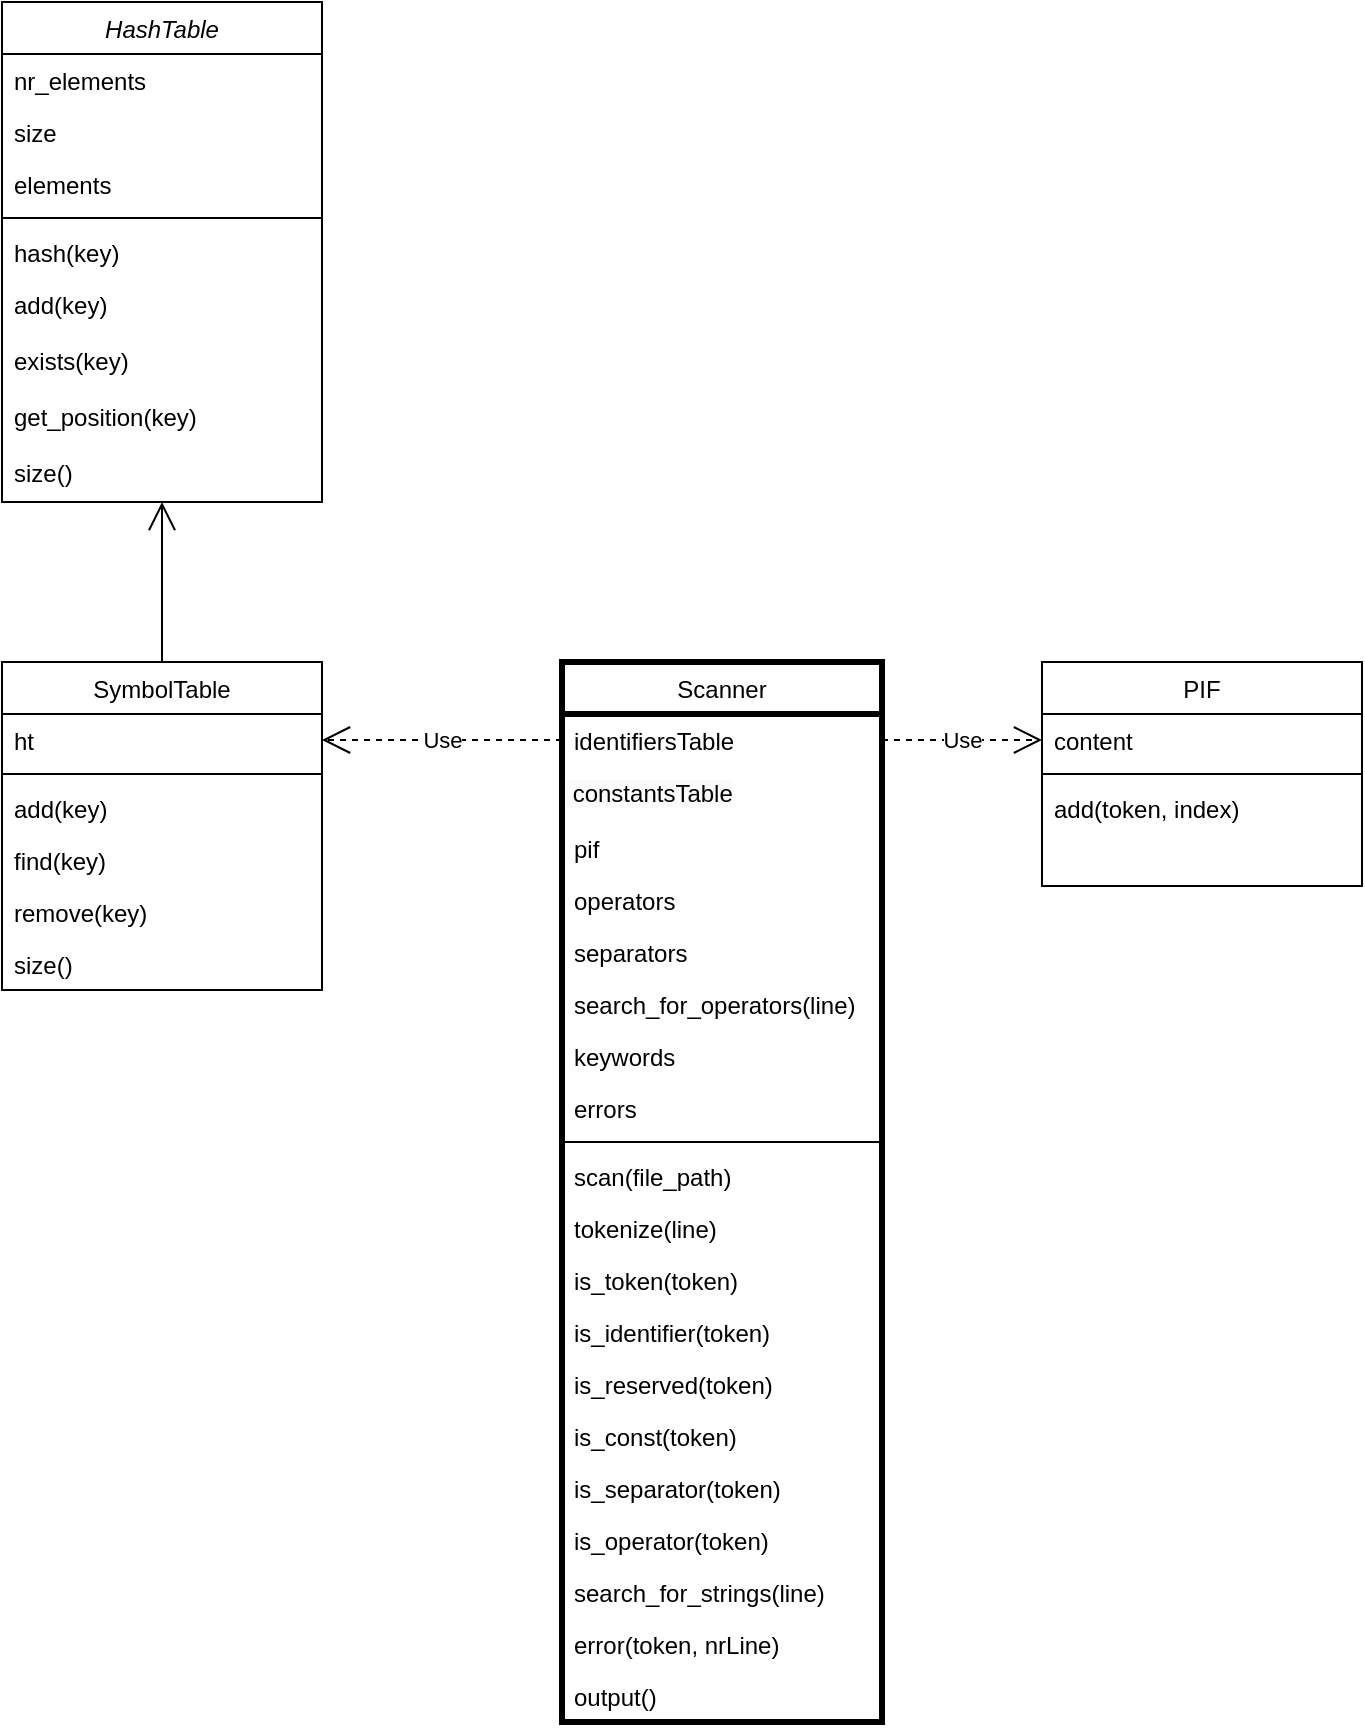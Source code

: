 <mxfile version="22.1.0" type="github">
  <diagram name="Page-1" id="iL_dsR0PR6C3DC2zq4YB">
    <mxGraphModel dx="756" dy="497" grid="1" gridSize="10" guides="1" tooltips="1" connect="1" arrows="1" fold="1" page="1" pageScale="1" pageWidth="827" pageHeight="1169" math="0" shadow="0">
      <root>
        <mxCell id="0" />
        <mxCell id="1" parent="0" />
        <mxCell id="ParVjNnKEfTKw1QflF30-1" value="HashTable" style="swimlane;fontStyle=2;align=center;verticalAlign=top;childLayout=stackLayout;horizontal=1;startSize=26;horizontalStack=0;resizeParent=1;resizeLast=0;collapsible=1;marginBottom=0;rounded=0;shadow=0;strokeWidth=1;" vertex="1" parent="1">
          <mxGeometry x="40" y="70" width="160" height="250" as="geometry">
            <mxRectangle x="230" y="140" width="160" height="26" as="alternateBounds" />
          </mxGeometry>
        </mxCell>
        <mxCell id="ParVjNnKEfTKw1QflF30-2" value="nr_elements&#xa;" style="text;align=left;verticalAlign=top;spacingLeft=4;spacingRight=4;overflow=hidden;rotatable=0;points=[[0,0.5],[1,0.5]];portConstraint=eastwest;" vertex="1" parent="ParVjNnKEfTKw1QflF30-1">
          <mxGeometry y="26" width="160" height="26" as="geometry" />
        </mxCell>
        <mxCell id="ParVjNnKEfTKw1QflF30-3" value="size" style="text;align=left;verticalAlign=top;spacingLeft=4;spacingRight=4;overflow=hidden;rotatable=0;points=[[0,0.5],[1,0.5]];portConstraint=eastwest;rounded=0;shadow=0;html=0;" vertex="1" parent="ParVjNnKEfTKw1QflF30-1">
          <mxGeometry y="52" width="160" height="26" as="geometry" />
        </mxCell>
        <mxCell id="ParVjNnKEfTKw1QflF30-4" value="elements" style="text;align=left;verticalAlign=top;spacingLeft=4;spacingRight=4;overflow=hidden;rotatable=0;points=[[0,0.5],[1,0.5]];portConstraint=eastwest;rounded=0;shadow=0;html=0;" vertex="1" parent="ParVjNnKEfTKw1QflF30-1">
          <mxGeometry y="78" width="160" height="26" as="geometry" />
        </mxCell>
        <mxCell id="ParVjNnKEfTKw1QflF30-5" value="" style="line;html=1;strokeWidth=1;align=left;verticalAlign=middle;spacingTop=-1;spacingLeft=3;spacingRight=3;rotatable=0;labelPosition=right;points=[];portConstraint=eastwest;" vertex="1" parent="ParVjNnKEfTKw1QflF30-1">
          <mxGeometry y="104" width="160" height="8" as="geometry" />
        </mxCell>
        <mxCell id="ParVjNnKEfTKw1QflF30-6" value="hash(key)&#xa;" style="text;align=left;verticalAlign=top;spacingLeft=4;spacingRight=4;overflow=hidden;rotatable=0;points=[[0,0.5],[1,0.5]];portConstraint=eastwest;" vertex="1" parent="ParVjNnKEfTKw1QflF30-1">
          <mxGeometry y="112" width="160" height="26" as="geometry" />
        </mxCell>
        <mxCell id="ParVjNnKEfTKw1QflF30-7" value="add(key)" style="text;align=left;verticalAlign=top;spacingLeft=4;spacingRight=4;overflow=hidden;rotatable=0;points=[[0,0.5],[1,0.5]];portConstraint=eastwest;" vertex="1" parent="ParVjNnKEfTKw1QflF30-1">
          <mxGeometry y="138" width="160" height="28" as="geometry" />
        </mxCell>
        <mxCell id="ParVjNnKEfTKw1QflF30-8" value="exists(key)" style="text;align=left;verticalAlign=top;spacingLeft=4;spacingRight=4;overflow=hidden;rotatable=0;points=[[0,0.5],[1,0.5]];portConstraint=eastwest;" vertex="1" parent="ParVjNnKEfTKw1QflF30-1">
          <mxGeometry y="166" width="160" height="28" as="geometry" />
        </mxCell>
        <mxCell id="ParVjNnKEfTKw1QflF30-58" value="get_position(key)" style="text;align=left;verticalAlign=top;spacingLeft=4;spacingRight=4;overflow=hidden;rotatable=0;points=[[0,0.5],[1,0.5]];portConstraint=eastwest;" vertex="1" parent="ParVjNnKEfTKw1QflF30-1">
          <mxGeometry y="194" width="160" height="28" as="geometry" />
        </mxCell>
        <mxCell id="ParVjNnKEfTKw1QflF30-9" value="size()" style="text;align=left;verticalAlign=top;spacingLeft=4;spacingRight=4;overflow=hidden;rotatable=0;points=[[0,0.5],[1,0.5]];portConstraint=eastwest;" vertex="1" parent="ParVjNnKEfTKw1QflF30-1">
          <mxGeometry y="222" width="160" height="28" as="geometry" />
        </mxCell>
        <mxCell id="ParVjNnKEfTKw1QflF30-10" value="SymbolTable" style="swimlane;fontStyle=0;align=center;verticalAlign=top;childLayout=stackLayout;horizontal=1;startSize=26;horizontalStack=0;resizeParent=1;resizeLast=0;collapsible=1;marginBottom=0;rounded=0;shadow=0;strokeWidth=1;" vertex="1" parent="1">
          <mxGeometry x="40" y="400" width="160" height="164" as="geometry">
            <mxRectangle x="130" y="380" width="160" height="26" as="alternateBounds" />
          </mxGeometry>
        </mxCell>
        <mxCell id="ParVjNnKEfTKw1QflF30-11" value="ht" style="text;align=left;verticalAlign=top;spacingLeft=4;spacingRight=4;overflow=hidden;rotatable=0;points=[[0,0.5],[1,0.5]];portConstraint=eastwest;" vertex="1" parent="ParVjNnKEfTKw1QflF30-10">
          <mxGeometry y="26" width="160" height="26" as="geometry" />
        </mxCell>
        <mxCell id="ParVjNnKEfTKw1QflF30-12" value="" style="line;html=1;strokeWidth=1;align=left;verticalAlign=middle;spacingTop=-1;spacingLeft=3;spacingRight=3;rotatable=0;labelPosition=right;points=[];portConstraint=eastwest;" vertex="1" parent="ParVjNnKEfTKw1QflF30-10">
          <mxGeometry y="52" width="160" height="8" as="geometry" />
        </mxCell>
        <mxCell id="ParVjNnKEfTKw1QflF30-13" value="add(key)" style="text;align=left;verticalAlign=top;spacingLeft=4;spacingRight=4;overflow=hidden;rotatable=0;points=[[0,0.5],[1,0.5]];portConstraint=eastwest;fontStyle=0" vertex="1" parent="ParVjNnKEfTKw1QflF30-10">
          <mxGeometry y="60" width="160" height="26" as="geometry" />
        </mxCell>
        <mxCell id="ParVjNnKEfTKw1QflF30-14" value="find(key)" style="text;align=left;verticalAlign=top;spacingLeft=4;spacingRight=4;overflow=hidden;rotatable=0;points=[[0,0.5],[1,0.5]];portConstraint=eastwest;" vertex="1" parent="ParVjNnKEfTKw1QflF30-10">
          <mxGeometry y="86" width="160" height="26" as="geometry" />
        </mxCell>
        <mxCell id="ParVjNnKEfTKw1QflF30-15" value="remove(key)" style="text;align=left;verticalAlign=top;spacingLeft=4;spacingRight=4;overflow=hidden;rotatable=0;points=[[0,0.5],[1,0.5]];portConstraint=eastwest;" vertex="1" parent="ParVjNnKEfTKw1QflF30-10">
          <mxGeometry y="112" width="160" height="26" as="geometry" />
        </mxCell>
        <mxCell id="ParVjNnKEfTKw1QflF30-16" value="size()" style="text;align=left;verticalAlign=top;spacingLeft=4;spacingRight=4;overflow=hidden;rotatable=0;points=[[0,0.5],[1,0.5]];portConstraint=eastwest;" vertex="1" parent="ParVjNnKEfTKw1QflF30-10">
          <mxGeometry y="138" width="160" height="26" as="geometry" />
        </mxCell>
        <mxCell id="ParVjNnKEfTKw1QflF30-18" value="PIF" style="swimlane;fontStyle=0;align=center;verticalAlign=top;childLayout=stackLayout;horizontal=1;startSize=26;horizontalStack=0;resizeParent=1;resizeLast=0;collapsible=1;marginBottom=0;rounded=0;shadow=0;strokeWidth=1;" vertex="1" parent="1">
          <mxGeometry x="560" y="400" width="160" height="112" as="geometry">
            <mxRectangle x="340" y="380" width="170" height="26" as="alternateBounds" />
          </mxGeometry>
        </mxCell>
        <mxCell id="ParVjNnKEfTKw1QflF30-19" value="content&#xa;" style="text;align=left;verticalAlign=top;spacingLeft=4;spacingRight=4;overflow=hidden;rotatable=0;points=[[0,0.5],[1,0.5]];portConstraint=eastwest;" vertex="1" parent="ParVjNnKEfTKw1QflF30-18">
          <mxGeometry y="26" width="160" height="26" as="geometry" />
        </mxCell>
        <mxCell id="ParVjNnKEfTKw1QflF30-20" value="" style="line;html=1;strokeWidth=1;align=left;verticalAlign=middle;spacingTop=-1;spacingLeft=3;spacingRight=3;rotatable=0;labelPosition=right;points=[];portConstraint=eastwest;" vertex="1" parent="ParVjNnKEfTKw1QflF30-18">
          <mxGeometry y="52" width="160" height="8" as="geometry" />
        </mxCell>
        <mxCell id="ParVjNnKEfTKw1QflF30-21" value="add(token, index)" style="text;align=left;verticalAlign=top;spacingLeft=4;spacingRight=4;overflow=hidden;rotatable=0;points=[[0,0.5],[1,0.5]];portConstraint=eastwest;fontStyle=0" vertex="1" parent="ParVjNnKEfTKw1QflF30-18">
          <mxGeometry y="60" width="160" height="26" as="geometry" />
        </mxCell>
        <mxCell id="ParVjNnKEfTKw1QflF30-32" value="Scanner" style="swimlane;fontStyle=0;align=center;verticalAlign=top;childLayout=stackLayout;horizontal=1;startSize=26;horizontalStack=0;resizeParent=1;resizeLast=0;collapsible=1;marginBottom=0;rounded=0;shadow=0;strokeWidth=3;" vertex="1" parent="1">
          <mxGeometry x="320" y="400" width="160" height="530" as="geometry">
            <mxRectangle x="340" y="380" width="170" height="26" as="alternateBounds" />
          </mxGeometry>
        </mxCell>
        <mxCell id="ParVjNnKEfTKw1QflF30-33" value="identifiersTable&#xa;" style="text;align=left;verticalAlign=top;spacingLeft=4;spacingRight=4;overflow=hidden;rotatable=0;points=[[0,0.5],[1,0.5]];portConstraint=eastwest;" vertex="1" parent="ParVjNnKEfTKw1QflF30-32">
          <mxGeometry y="26" width="160" height="26" as="geometry" />
        </mxCell>
        <mxCell id="ParVjNnKEfTKw1QflF30-47" value="&lt;span style=&quot;color: rgb(0, 0, 0); font-family: Helvetica; font-size: 12px; font-style: normal; font-variant-ligatures: normal; font-variant-caps: normal; font-weight: 400; letter-spacing: normal; orphans: 2; text-align: left; text-indent: 0px; text-transform: none; widows: 2; word-spacing: 0px; -webkit-text-stroke-width: 0px; background-color: rgb(251, 251, 251); text-decoration-thickness: initial; text-decoration-style: initial; text-decoration-color: initial; float: none; display: inline !important;&quot;&gt;&amp;nbsp;constantsTable&lt;/span&gt;" style="text;whiteSpace=wrap;html=1;" vertex="1" parent="ParVjNnKEfTKw1QflF30-32">
          <mxGeometry y="52" width="160" height="28" as="geometry" />
        </mxCell>
        <mxCell id="ParVjNnKEfTKw1QflF30-34" value="pif" style="text;align=left;verticalAlign=top;spacingLeft=4;spacingRight=4;overflow=hidden;rotatable=0;points=[[0,0.5],[1,0.5]];portConstraint=eastwest;" vertex="1" parent="ParVjNnKEfTKw1QflF30-32">
          <mxGeometry y="80" width="160" height="26" as="geometry" />
        </mxCell>
        <mxCell id="ParVjNnKEfTKw1QflF30-35" value="operators" style="text;align=left;verticalAlign=top;spacingLeft=4;spacingRight=4;overflow=hidden;rotatable=0;points=[[0,0.5],[1,0.5]];portConstraint=eastwest;fontStyle=0" vertex="1" parent="ParVjNnKEfTKw1QflF30-32">
          <mxGeometry y="106" width="160" height="26" as="geometry" />
        </mxCell>
        <mxCell id="ParVjNnKEfTKw1QflF30-36" value="separators" style="text;align=left;verticalAlign=top;spacingLeft=4;spacingRight=4;overflow=hidden;rotatable=0;points=[[0,0.5],[1,0.5]];portConstraint=eastwest;fontStyle=0" vertex="1" parent="ParVjNnKEfTKw1QflF30-32">
          <mxGeometry y="132" width="160" height="26" as="geometry" />
        </mxCell>
        <mxCell id="ParVjNnKEfTKw1QflF30-44" value="search_for_operators(line)" style="text;align=left;verticalAlign=top;spacingLeft=4;spacingRight=4;overflow=hidden;rotatable=0;points=[[0,0.5],[1,0.5]];portConstraint=eastwest;fontStyle=0" vertex="1" parent="ParVjNnKEfTKw1QflF30-32">
          <mxGeometry y="158" width="160" height="26" as="geometry" />
        </mxCell>
        <mxCell id="ParVjNnKEfTKw1QflF30-37" value="keywords" style="text;align=left;verticalAlign=top;spacingLeft=4;spacingRight=4;overflow=hidden;rotatable=0;points=[[0,0.5],[1,0.5]];portConstraint=eastwest;fontStyle=0" vertex="1" parent="ParVjNnKEfTKw1QflF30-32">
          <mxGeometry y="184" width="160" height="26" as="geometry" />
        </mxCell>
        <mxCell id="ParVjNnKEfTKw1QflF30-38" value="errors" style="text;align=left;verticalAlign=top;spacingLeft=4;spacingRight=4;overflow=hidden;rotatable=0;points=[[0,0.5],[1,0.5]];portConstraint=eastwest;fontStyle=0" vertex="1" parent="ParVjNnKEfTKw1QflF30-32">
          <mxGeometry y="210" width="160" height="26" as="geometry" />
        </mxCell>
        <mxCell id="ParVjNnKEfTKw1QflF30-39" value="" style="line;html=1;strokeWidth=1;align=left;verticalAlign=middle;spacingTop=-1;spacingLeft=3;spacingRight=3;rotatable=0;labelPosition=right;points=[];portConstraint=eastwest;" vertex="1" parent="ParVjNnKEfTKw1QflF30-32">
          <mxGeometry y="236" width="160" height="8" as="geometry" />
        </mxCell>
        <mxCell id="ParVjNnKEfTKw1QflF30-42" value="scan(file_path)" style="text;align=left;verticalAlign=top;spacingLeft=4;spacingRight=4;overflow=hidden;rotatable=0;points=[[0,0.5],[1,0.5]];portConstraint=eastwest;fontStyle=0" vertex="1" parent="ParVjNnKEfTKw1QflF30-32">
          <mxGeometry y="244" width="160" height="26" as="geometry" />
        </mxCell>
        <mxCell id="ParVjNnKEfTKw1QflF30-43" value="tokenize(line)" style="text;align=left;verticalAlign=top;spacingLeft=4;spacingRight=4;overflow=hidden;rotatable=0;points=[[0,0.5],[1,0.5]];portConstraint=eastwest;fontStyle=0" vertex="1" parent="ParVjNnKEfTKw1QflF30-32">
          <mxGeometry y="270" width="160" height="26" as="geometry" />
        </mxCell>
        <mxCell id="ParVjNnKEfTKw1QflF30-53" value="is_token(token)&#xa;" style="text;align=left;verticalAlign=top;spacingLeft=4;spacingRight=4;overflow=hidden;rotatable=0;points=[[0,0.5],[1,0.5]];portConstraint=eastwest;fontStyle=0" vertex="1" parent="ParVjNnKEfTKw1QflF30-32">
          <mxGeometry y="296" width="160" height="26" as="geometry" />
        </mxCell>
        <mxCell id="ParVjNnKEfTKw1QflF30-55" value="is_identifier(token)&#xa;" style="text;align=left;verticalAlign=top;spacingLeft=4;spacingRight=4;overflow=hidden;rotatable=0;points=[[0,0.5],[1,0.5]];portConstraint=eastwest;fontStyle=0" vertex="1" parent="ParVjNnKEfTKw1QflF30-32">
          <mxGeometry y="322" width="160" height="26" as="geometry" />
        </mxCell>
        <mxCell id="ParVjNnKEfTKw1QflF30-50" value="is_reserved(token)&#xa;" style="text;align=left;verticalAlign=top;spacingLeft=4;spacingRight=4;overflow=hidden;rotatable=0;points=[[0,0.5],[1,0.5]];portConstraint=eastwest;fontStyle=0" vertex="1" parent="ParVjNnKEfTKw1QflF30-32">
          <mxGeometry y="348" width="160" height="26" as="geometry" />
        </mxCell>
        <mxCell id="ParVjNnKEfTKw1QflF30-56" value="is_const(token)&#xa;" style="text;align=left;verticalAlign=top;spacingLeft=4;spacingRight=4;overflow=hidden;rotatable=0;points=[[0,0.5],[1,0.5]];portConstraint=eastwest;fontStyle=0" vertex="1" parent="ParVjNnKEfTKw1QflF30-32">
          <mxGeometry y="374" width="160" height="26" as="geometry" />
        </mxCell>
        <mxCell id="ParVjNnKEfTKw1QflF30-52" value="is_separator(token)&#xa;" style="text;align=left;verticalAlign=top;spacingLeft=4;spacingRight=4;overflow=hidden;rotatable=0;points=[[0,0.5],[1,0.5]];portConstraint=eastwest;fontStyle=0" vertex="1" parent="ParVjNnKEfTKw1QflF30-32">
          <mxGeometry y="400" width="160" height="26" as="geometry" />
        </mxCell>
        <mxCell id="ParVjNnKEfTKw1QflF30-51" value="is_operator(token)&#xa;" style="text;align=left;verticalAlign=top;spacingLeft=4;spacingRight=4;overflow=hidden;rotatable=0;points=[[0,0.5],[1,0.5]];portConstraint=eastwest;fontStyle=0" vertex="1" parent="ParVjNnKEfTKw1QflF30-32">
          <mxGeometry y="426" width="160" height="26" as="geometry" />
        </mxCell>
        <mxCell id="ParVjNnKEfTKw1QflF30-45" value="search_for_strings(line)" style="text;align=left;verticalAlign=top;spacingLeft=4;spacingRight=4;overflow=hidden;rotatable=0;points=[[0,0.5],[1,0.5]];portConstraint=eastwest;fontStyle=0" vertex="1" parent="ParVjNnKEfTKw1QflF30-32">
          <mxGeometry y="452" width="160" height="26" as="geometry" />
        </mxCell>
        <mxCell id="ParVjNnKEfTKw1QflF30-41" value="error(token, nrLine)" style="text;align=left;verticalAlign=top;spacingLeft=4;spacingRight=4;overflow=hidden;rotatable=0;points=[[0,0.5],[1,0.5]];portConstraint=eastwest;fontStyle=0" vertex="1" parent="ParVjNnKEfTKw1QflF30-32">
          <mxGeometry y="478" width="160" height="26" as="geometry" />
        </mxCell>
        <mxCell id="ParVjNnKEfTKw1QflF30-46" value="output()" style="text;align=left;verticalAlign=top;spacingLeft=4;spacingRight=4;overflow=hidden;rotatable=0;points=[[0,0.5],[1,0.5]];portConstraint=eastwest;fontStyle=0" vertex="1" parent="ParVjNnKEfTKw1QflF30-32">
          <mxGeometry y="504" width="160" height="26" as="geometry" />
        </mxCell>
        <mxCell id="ParVjNnKEfTKw1QflF30-62" value="" style="endArrow=open;endFill=1;endSize=12;html=1;rounded=0;" edge="1" parent="1">
          <mxGeometry width="160" relative="1" as="geometry">
            <mxPoint x="120" y="400" as="sourcePoint" />
            <mxPoint x="120" y="320" as="targetPoint" />
          </mxGeometry>
        </mxCell>
        <mxCell id="ParVjNnKEfTKw1QflF30-63" value="Use" style="endArrow=open;endSize=12;dashed=1;html=1;rounded=0;exitX=1;exitY=0.5;exitDx=0;exitDy=0;" edge="1" parent="1" source="ParVjNnKEfTKw1QflF30-33">
          <mxGeometry width="160" relative="1" as="geometry">
            <mxPoint x="330" y="510" as="sourcePoint" />
            <mxPoint x="560" y="439" as="targetPoint" />
          </mxGeometry>
        </mxCell>
        <mxCell id="ParVjNnKEfTKw1QflF30-64" value="Use" style="endArrow=open;endSize=12;dashed=1;html=1;rounded=0;entryX=1;entryY=0.5;entryDx=0;entryDy=0;exitX=0;exitY=0.5;exitDx=0;exitDy=0;" edge="1" parent="1" source="ParVjNnKEfTKw1QflF30-33" target="ParVjNnKEfTKw1QflF30-11">
          <mxGeometry width="160" relative="1" as="geometry">
            <mxPoint x="450" y="593" as="sourcePoint" />
            <mxPoint x="650" y="392" as="targetPoint" />
          </mxGeometry>
        </mxCell>
      </root>
    </mxGraphModel>
  </diagram>
</mxfile>
